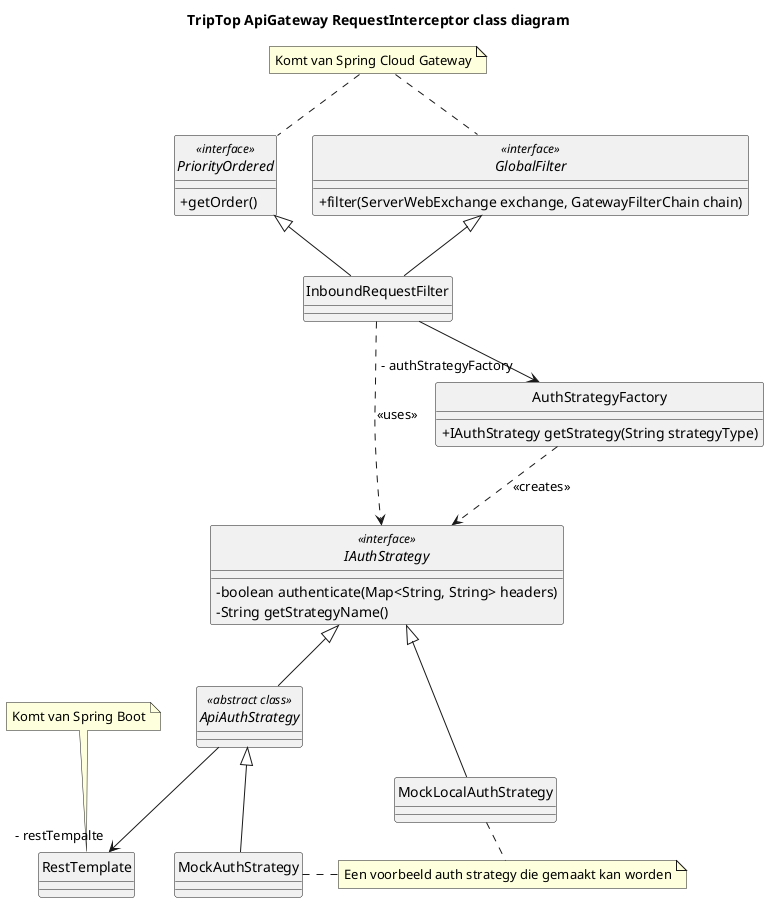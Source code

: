 @startuml

hide circle
skinparam classAttributeIconSize 0

title TripTop ApiGateway RequestInterceptor class diagram

interface GlobalFilter <<interface>> {
    + filter(ServerWebExchange exchange, GatewayFilterChain chain)
}
note "Komt van Spring Cloud Gateway" as filterNote

filterNote .. GlobalFilter

interface PriorityOrdered <<interface>> {
    + getOrder()
}

filterNote .. PriorityOrdered

class InboundRequestFilter {
}

interface IAuthStrategy <<interface>> {
    - boolean authenticate(Map<String, String> headers)
    - String getStrategyName()
}

class RestTemplate{
}

note "Komt van Spring Boot" as restTemplateNote
restTemplateNote .. RestTemplate

class AuthStrategyFactory {
    + IAuthStrategy getStrategy(String strategyType)
}

abstract class ApiAuthStrategy <<abstract class>> {
}

class MockAuthStrategy {}
class MockLocalAuthStrategy {}

note "Een voorbeeld auth strategy die gemaakt kan worden" as mockAuthStrategyNote
mockAuthStrategyNote ..left MockAuthStrategy
mockAuthStrategyNote ..left MockLocalAuthStrategy

InboundRequestFilter -up-^ GlobalFilter
InboundRequestFilter -up-^ PriorityOrdered
InboundRequestFilter --> "- authStrategyFactory" AuthStrategyFactory

AuthStrategyFactory ..> IAuthStrategy : <<creates>>
InboundRequestFilter ..> IAuthStrategy : <<uses>>

ApiAuthStrategy --> "- restTempalte" RestTemplate
ApiAuthStrategy -up-^ IAuthStrategy

MockAuthStrategy -up-^ ApiAuthStrategy
MockLocalAuthStrategy -up-^IAuthStrategy


@enduml